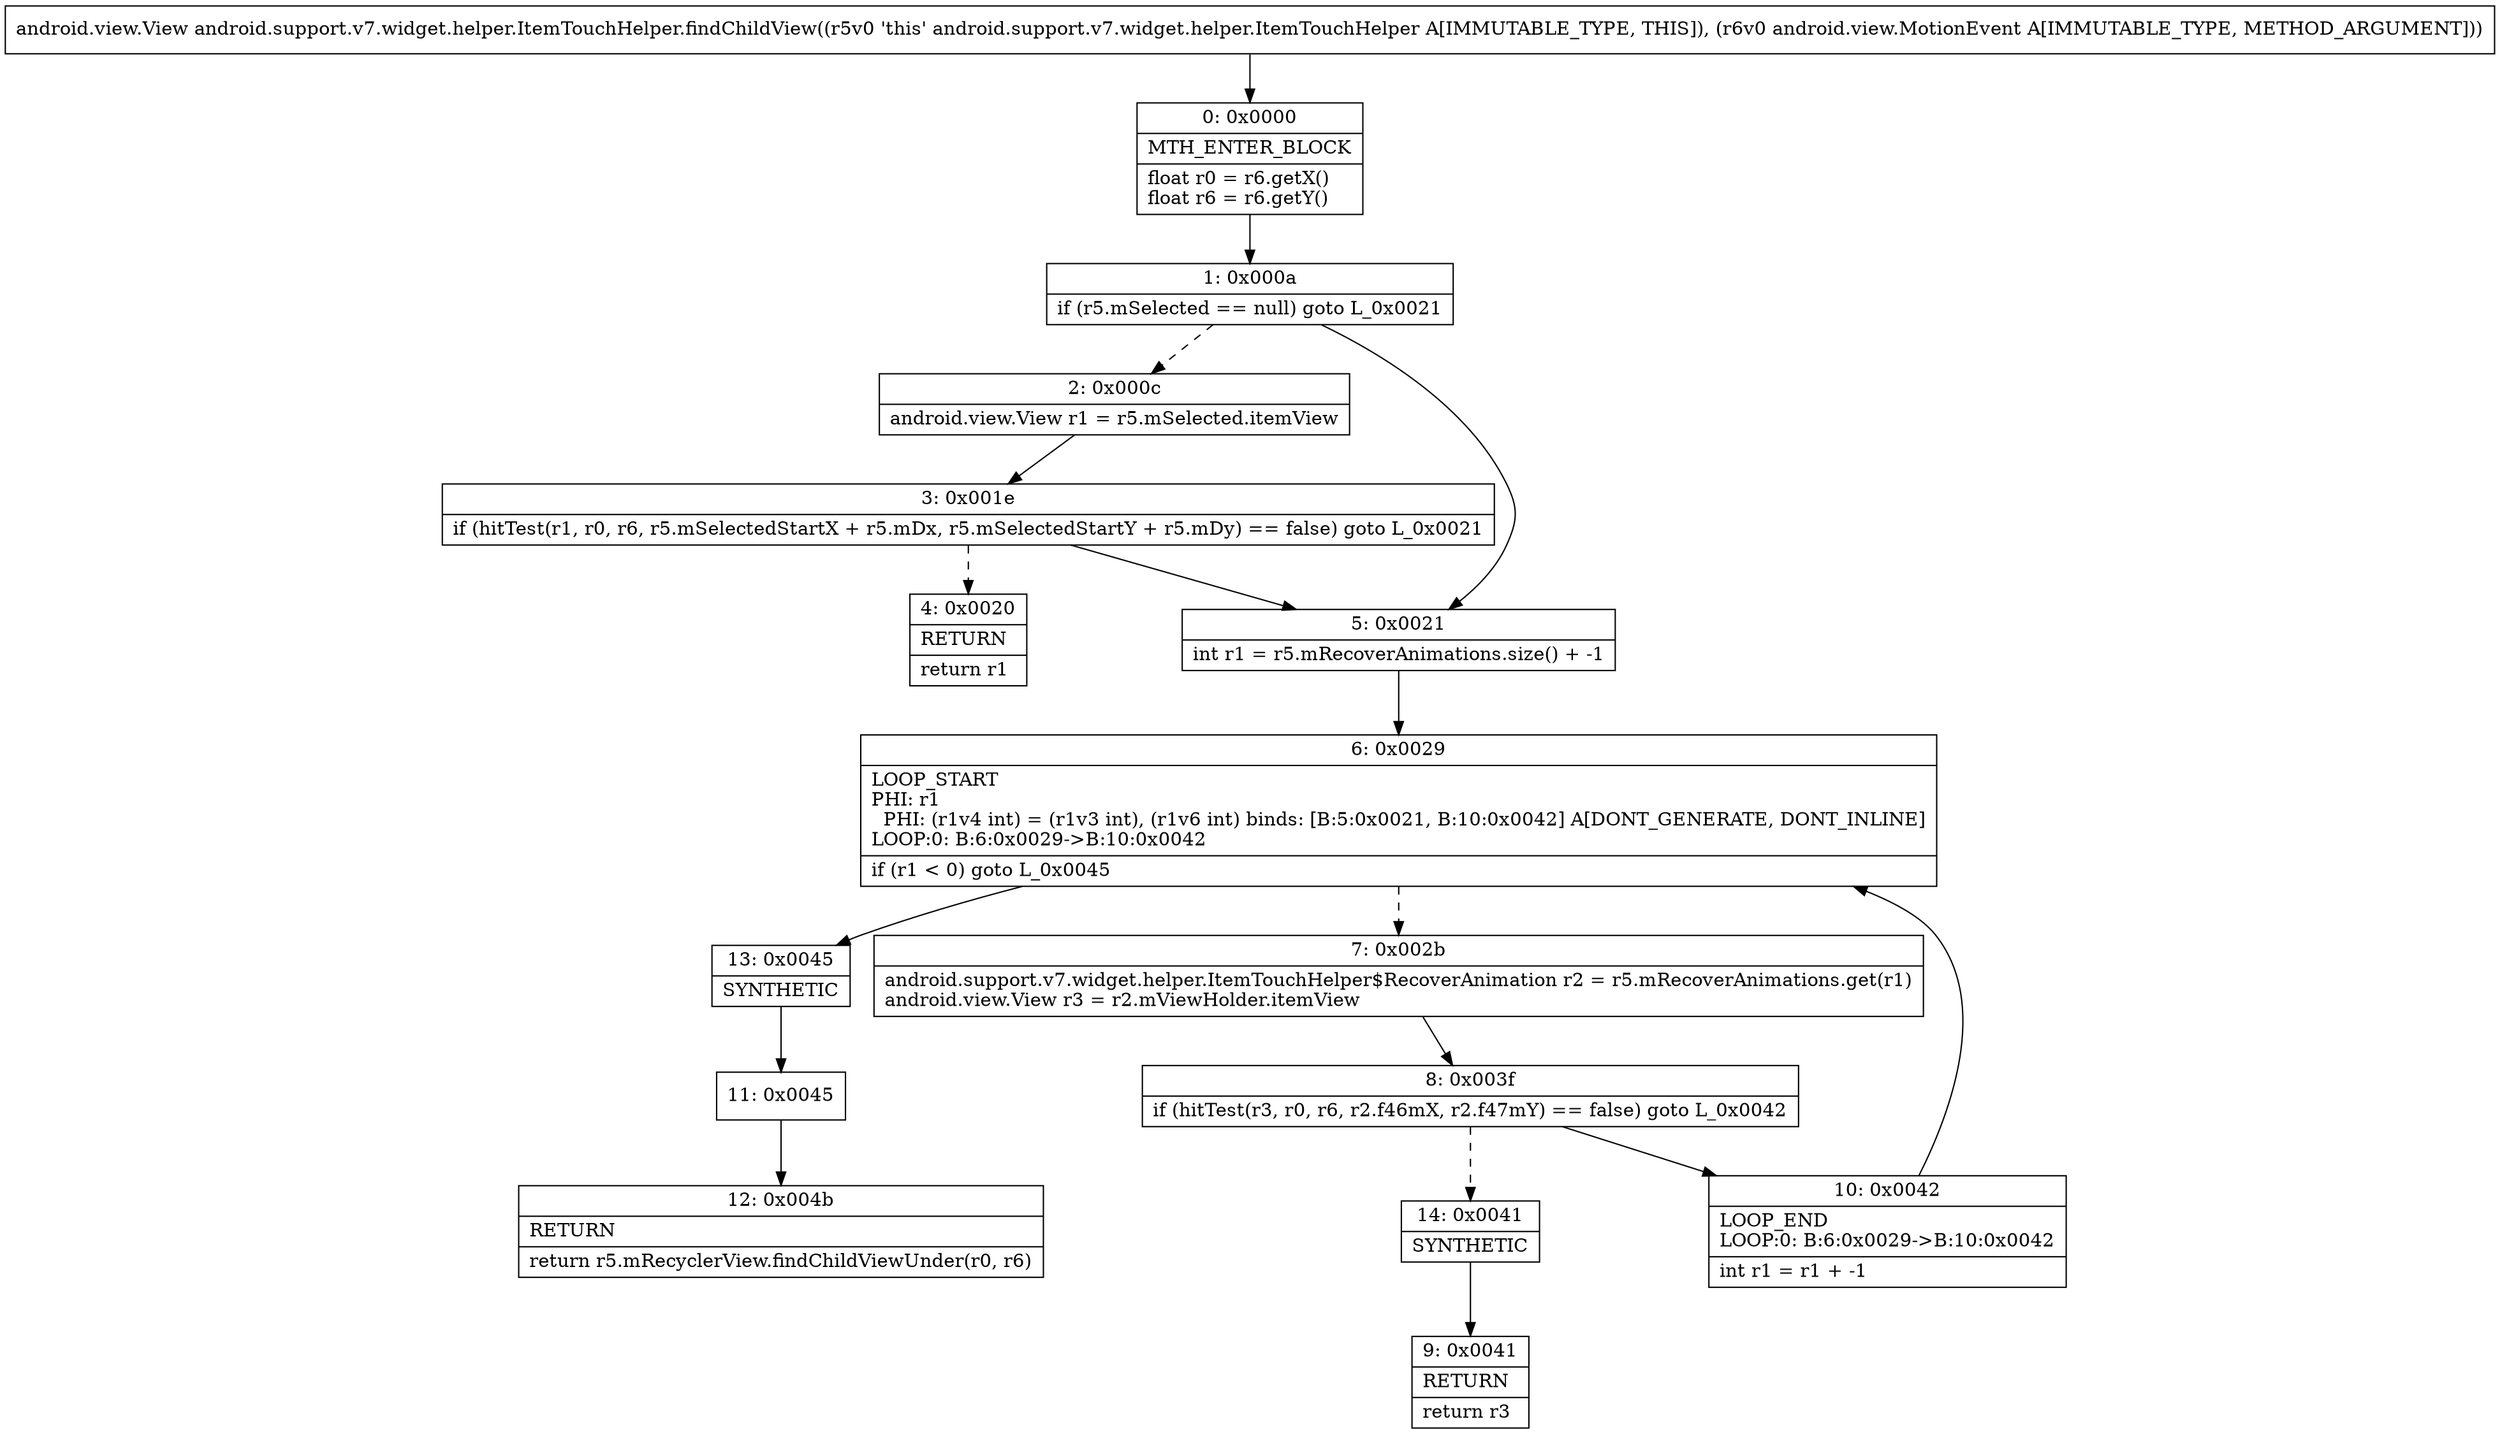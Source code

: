 digraph "CFG forandroid.support.v7.widget.helper.ItemTouchHelper.findChildView(Landroid\/view\/MotionEvent;)Landroid\/view\/View;" {
Node_0 [shape=record,label="{0\:\ 0x0000|MTH_ENTER_BLOCK\l|float r0 = r6.getX()\lfloat r6 = r6.getY()\l}"];
Node_1 [shape=record,label="{1\:\ 0x000a|if (r5.mSelected == null) goto L_0x0021\l}"];
Node_2 [shape=record,label="{2\:\ 0x000c|android.view.View r1 = r5.mSelected.itemView\l}"];
Node_3 [shape=record,label="{3\:\ 0x001e|if (hitTest(r1, r0, r6, r5.mSelectedStartX + r5.mDx, r5.mSelectedStartY + r5.mDy) == false) goto L_0x0021\l}"];
Node_4 [shape=record,label="{4\:\ 0x0020|RETURN\l|return r1\l}"];
Node_5 [shape=record,label="{5\:\ 0x0021|int r1 = r5.mRecoverAnimations.size() + \-1\l}"];
Node_6 [shape=record,label="{6\:\ 0x0029|LOOP_START\lPHI: r1 \l  PHI: (r1v4 int) = (r1v3 int), (r1v6 int) binds: [B:5:0x0021, B:10:0x0042] A[DONT_GENERATE, DONT_INLINE]\lLOOP:0: B:6:0x0029\-\>B:10:0x0042\l|if (r1 \< 0) goto L_0x0045\l}"];
Node_7 [shape=record,label="{7\:\ 0x002b|android.support.v7.widget.helper.ItemTouchHelper$RecoverAnimation r2 = r5.mRecoverAnimations.get(r1)\landroid.view.View r3 = r2.mViewHolder.itemView\l}"];
Node_8 [shape=record,label="{8\:\ 0x003f|if (hitTest(r3, r0, r6, r2.f46mX, r2.f47mY) == false) goto L_0x0042\l}"];
Node_9 [shape=record,label="{9\:\ 0x0041|RETURN\l|return r3\l}"];
Node_10 [shape=record,label="{10\:\ 0x0042|LOOP_END\lLOOP:0: B:6:0x0029\-\>B:10:0x0042\l|int r1 = r1 + \-1\l}"];
Node_11 [shape=record,label="{11\:\ 0x0045}"];
Node_12 [shape=record,label="{12\:\ 0x004b|RETURN\l|return r5.mRecyclerView.findChildViewUnder(r0, r6)\l}"];
Node_13 [shape=record,label="{13\:\ 0x0045|SYNTHETIC\l}"];
Node_14 [shape=record,label="{14\:\ 0x0041|SYNTHETIC\l}"];
MethodNode[shape=record,label="{android.view.View android.support.v7.widget.helper.ItemTouchHelper.findChildView((r5v0 'this' android.support.v7.widget.helper.ItemTouchHelper A[IMMUTABLE_TYPE, THIS]), (r6v0 android.view.MotionEvent A[IMMUTABLE_TYPE, METHOD_ARGUMENT])) }"];
MethodNode -> Node_0;
Node_0 -> Node_1;
Node_1 -> Node_2[style=dashed];
Node_1 -> Node_5;
Node_2 -> Node_3;
Node_3 -> Node_4[style=dashed];
Node_3 -> Node_5;
Node_5 -> Node_6;
Node_6 -> Node_7[style=dashed];
Node_6 -> Node_13;
Node_7 -> Node_8;
Node_8 -> Node_10;
Node_8 -> Node_14[style=dashed];
Node_10 -> Node_6;
Node_11 -> Node_12;
Node_13 -> Node_11;
Node_14 -> Node_9;
}

